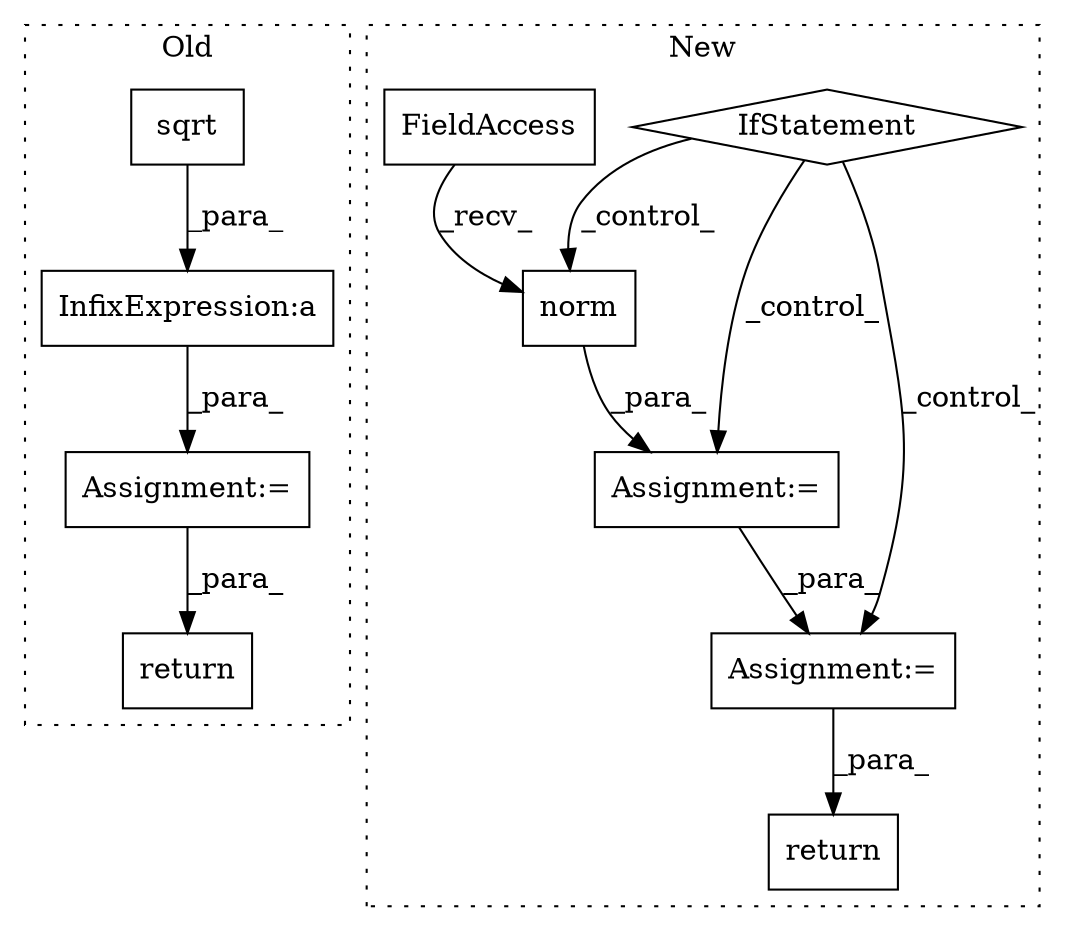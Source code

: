 digraph G {
subgraph cluster0 {
1 [label="return" a="41" s="9467" l="7" shape="box"];
8 [label="sqrt" a="32" s="9156,9179" l="5,1" shape="box"];
9 [label="InfixExpression:a" a="27" s="9215" l="3" shape="box"];
10 [label="Assignment:=" a="7" s="9189" l="2" shape="box"];
label = "Old";
style="dotted";
}
subgraph cluster1 {
2 [label="norm" a="32" s="9222,9228" l="5,1" shape="box"];
3 [label="FieldAccess" a="22" s="9209" l="12" shape="box"];
4 [label="Assignment:=" a="7" s="9238" l="1" shape="box"];
5 [label="IfStatement" a="25" s="9163,9169" l="4,2" shape="diamond"];
6 [label="Assignment:=" a="7" s="9269" l="2" shape="box"];
7 [label="return" a="41" s="9500" l="7" shape="box"];
label = "New";
style="dotted";
}
2 -> 4 [label="_para_"];
3 -> 2 [label="_recv_"];
4 -> 6 [label="_para_"];
5 -> 4 [label="_control_"];
5 -> 6 [label="_control_"];
5 -> 2 [label="_control_"];
6 -> 7 [label="_para_"];
8 -> 9 [label="_para_"];
9 -> 10 [label="_para_"];
10 -> 1 [label="_para_"];
}